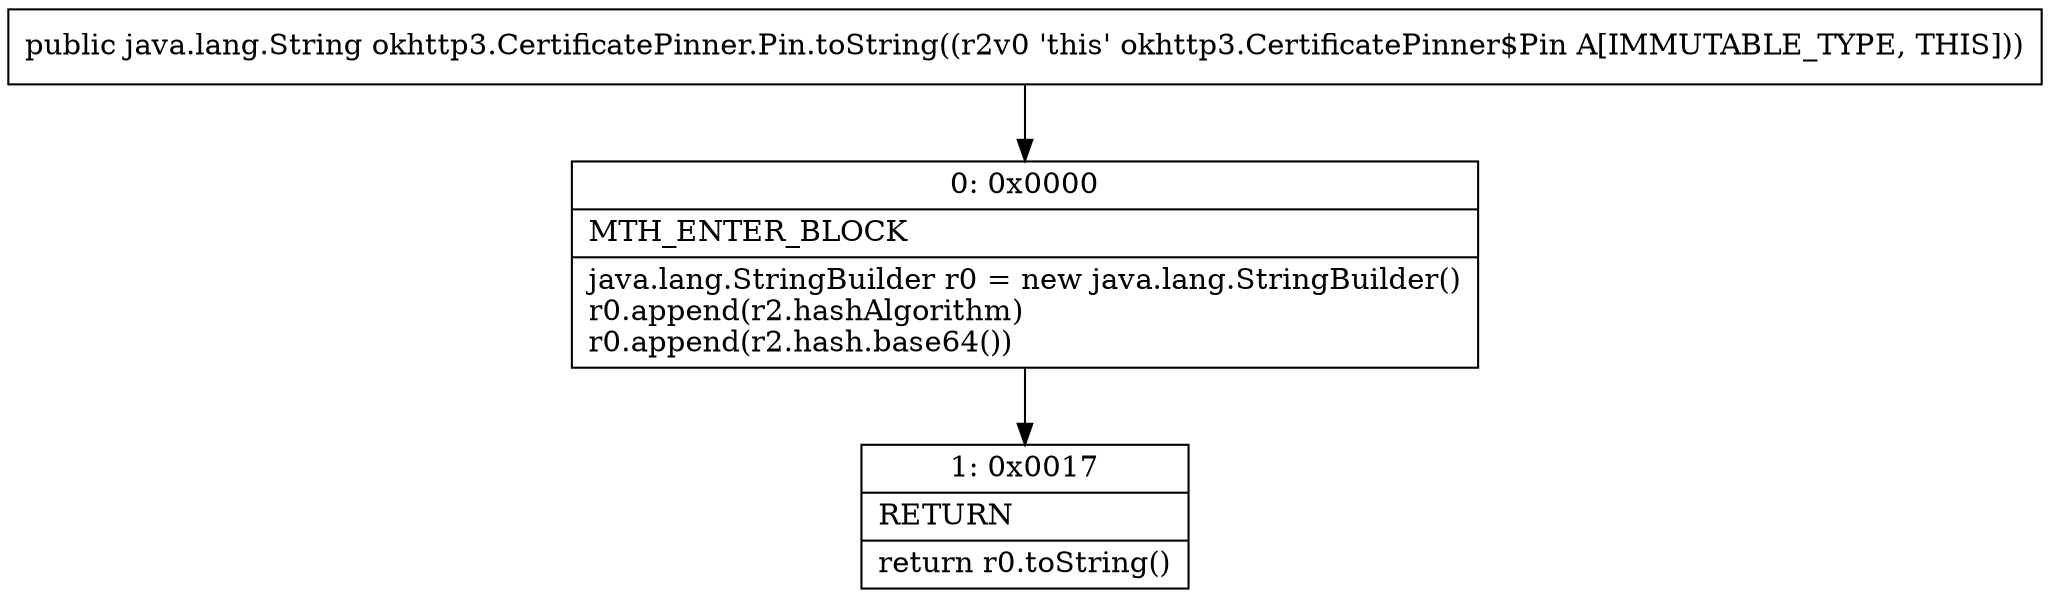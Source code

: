 digraph "CFG forokhttp3.CertificatePinner.Pin.toString()Ljava\/lang\/String;" {
Node_0 [shape=record,label="{0\:\ 0x0000|MTH_ENTER_BLOCK\l|java.lang.StringBuilder r0 = new java.lang.StringBuilder()\lr0.append(r2.hashAlgorithm)\lr0.append(r2.hash.base64())\l}"];
Node_1 [shape=record,label="{1\:\ 0x0017|RETURN\l|return r0.toString()\l}"];
MethodNode[shape=record,label="{public java.lang.String okhttp3.CertificatePinner.Pin.toString((r2v0 'this' okhttp3.CertificatePinner$Pin A[IMMUTABLE_TYPE, THIS])) }"];
MethodNode -> Node_0;
Node_0 -> Node_1;
}


